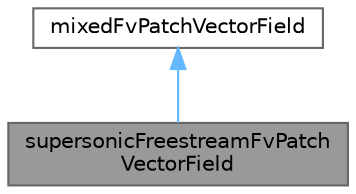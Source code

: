 digraph "supersonicFreestreamFvPatchVectorField"
{
 // LATEX_PDF_SIZE
  bgcolor="transparent";
  edge [fontname=Helvetica,fontsize=10,labelfontname=Helvetica,labelfontsize=10];
  node [fontname=Helvetica,fontsize=10,shape=box,height=0.2,width=0.4];
  Node1 [id="Node000001",label="supersonicFreestreamFvPatch\lVectorField",height=0.2,width=0.4,color="gray40", fillcolor="grey60", style="filled", fontcolor="black",tooltip="This boundary condition provides a supersonic free-stream condition."];
  Node2 -> Node1 [id="edge1_Node000001_Node000002",dir="back",color="steelblue1",style="solid",tooltip=" "];
  Node2 [id="Node000002",label="mixedFvPatchVectorField",height=0.2,width=0.4,color="gray40", fillcolor="white", style="filled",tooltip=" "];
}
